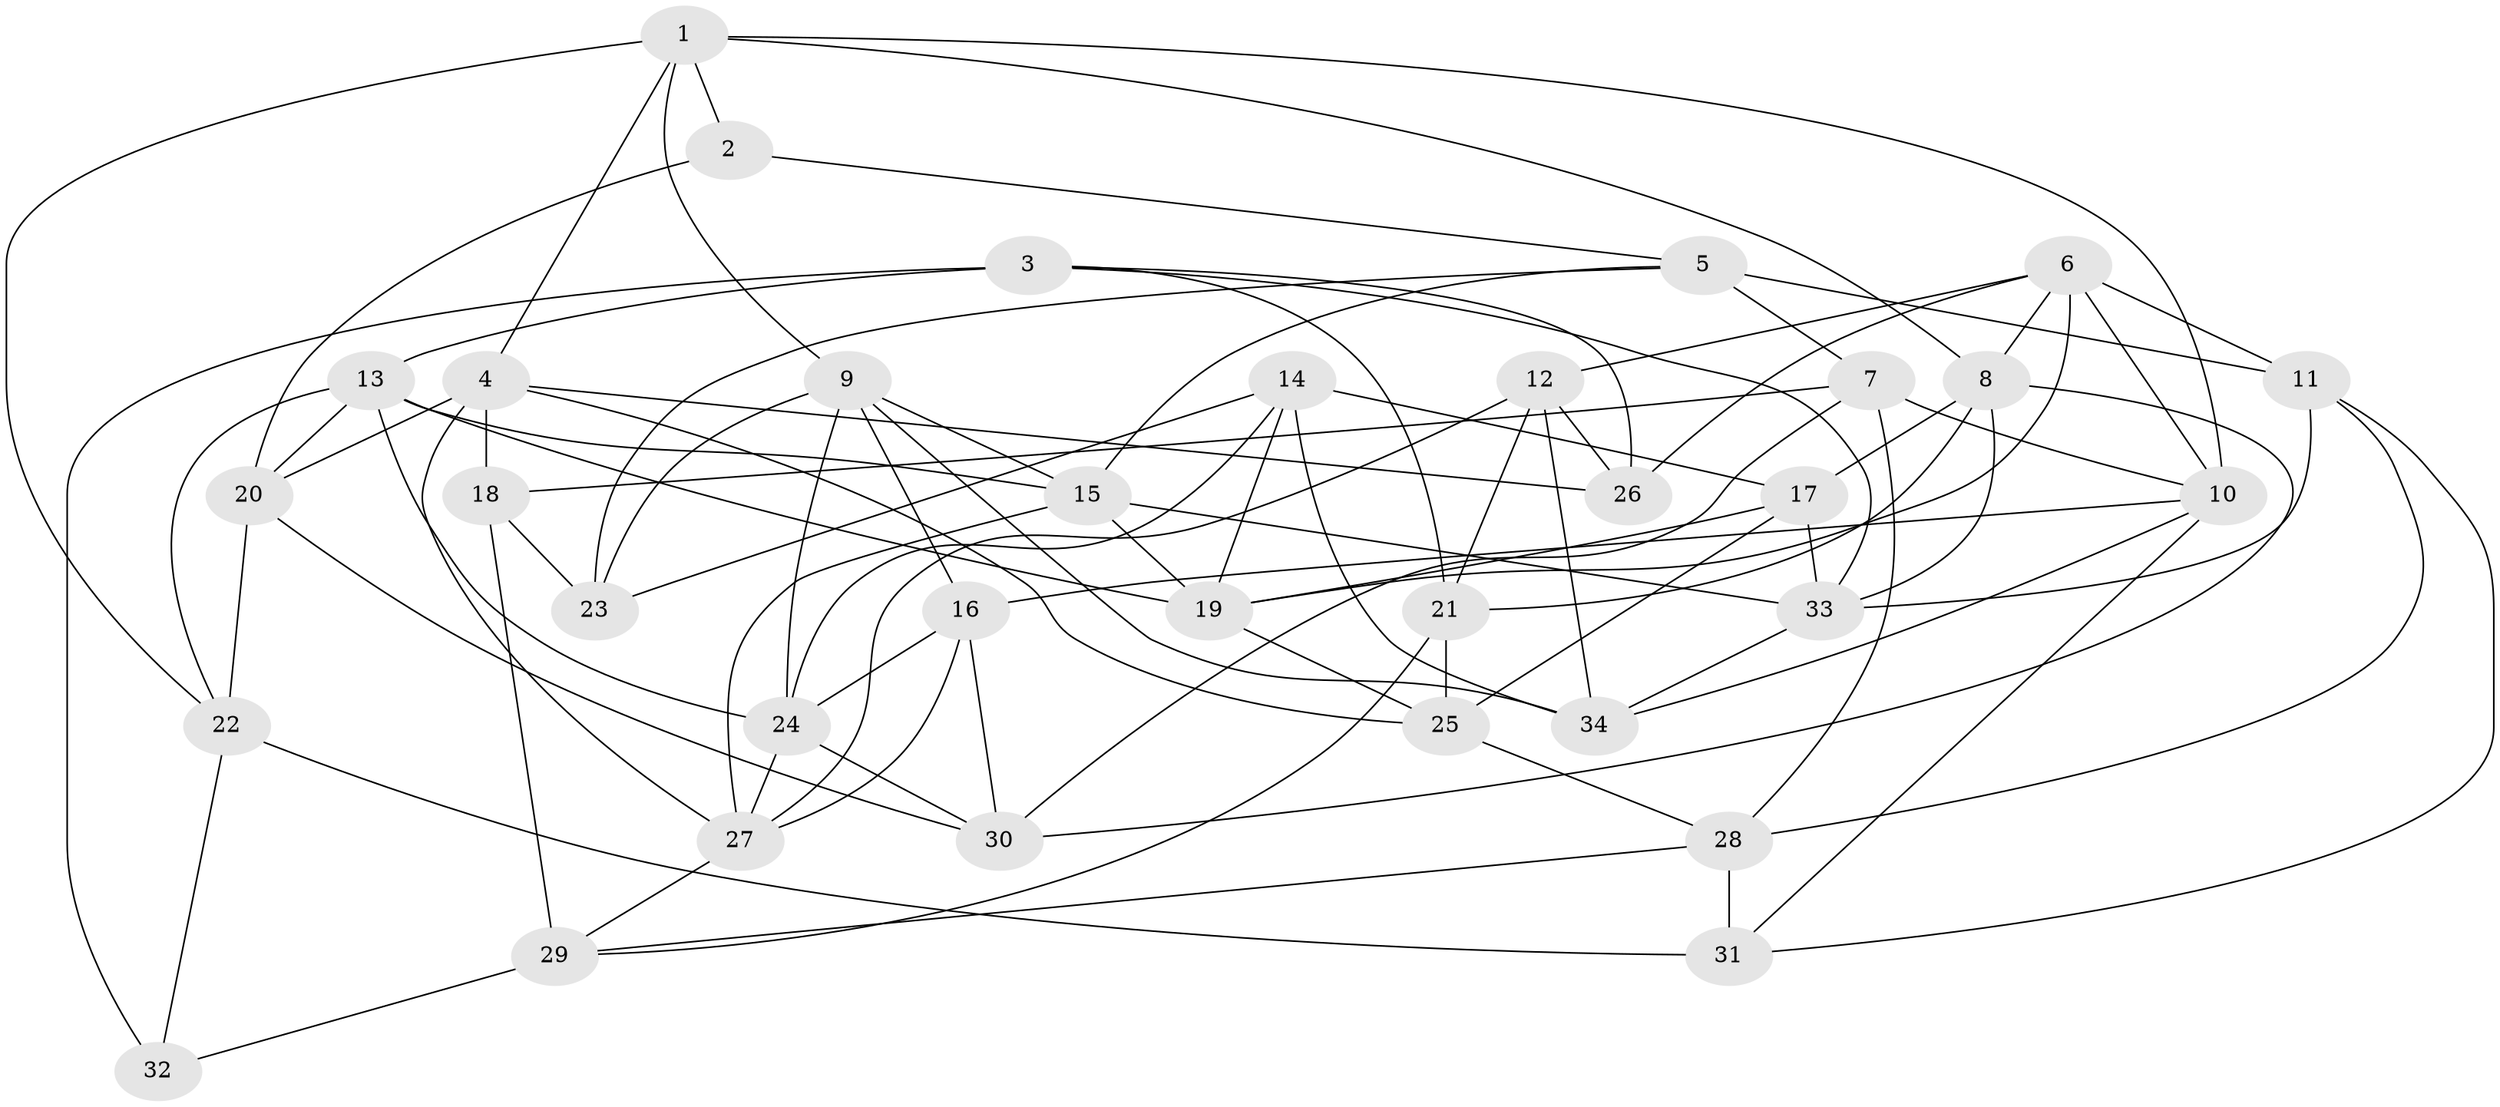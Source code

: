 // original degree distribution, {4: 1.0}
// Generated by graph-tools (version 1.1) at 2025/02/03/09/25 03:02:56]
// undirected, 34 vertices, 87 edges
graph export_dot {
graph [start="1"]
  node [color=gray90,style=filled];
  1;
  2;
  3;
  4;
  5;
  6;
  7;
  8;
  9;
  10;
  11;
  12;
  13;
  14;
  15;
  16;
  17;
  18;
  19;
  20;
  21;
  22;
  23;
  24;
  25;
  26;
  27;
  28;
  29;
  30;
  31;
  32;
  33;
  34;
  1 -- 2 [weight=1.0];
  1 -- 4 [weight=1.0];
  1 -- 8 [weight=1.0];
  1 -- 9 [weight=1.0];
  1 -- 10 [weight=1.0];
  1 -- 22 [weight=1.0];
  2 -- 5 [weight=1.0];
  2 -- 20 [weight=2.0];
  3 -- 13 [weight=1.0];
  3 -- 21 [weight=1.0];
  3 -- 26 [weight=1.0];
  3 -- 32 [weight=2.0];
  3 -- 33 [weight=1.0];
  4 -- 18 [weight=1.0];
  4 -- 20 [weight=1.0];
  4 -- 25 [weight=1.0];
  4 -- 26 [weight=1.0];
  4 -- 27 [weight=1.0];
  5 -- 7 [weight=1.0];
  5 -- 11 [weight=2.0];
  5 -- 15 [weight=1.0];
  5 -- 23 [weight=1.0];
  6 -- 8 [weight=1.0];
  6 -- 10 [weight=1.0];
  6 -- 11 [weight=1.0];
  6 -- 12 [weight=1.0];
  6 -- 19 [weight=1.0];
  6 -- 26 [weight=1.0];
  7 -- 10 [weight=1.0];
  7 -- 18 [weight=2.0];
  7 -- 28 [weight=1.0];
  7 -- 30 [weight=1.0];
  8 -- 17 [weight=1.0];
  8 -- 21 [weight=1.0];
  8 -- 30 [weight=1.0];
  8 -- 33 [weight=1.0];
  9 -- 15 [weight=1.0];
  9 -- 16 [weight=1.0];
  9 -- 23 [weight=1.0];
  9 -- 24 [weight=1.0];
  9 -- 34 [weight=1.0];
  10 -- 16 [weight=1.0];
  10 -- 31 [weight=1.0];
  10 -- 34 [weight=1.0];
  11 -- 28 [weight=1.0];
  11 -- 31 [weight=1.0];
  11 -- 33 [weight=1.0];
  12 -- 21 [weight=1.0];
  12 -- 26 [weight=1.0];
  12 -- 27 [weight=1.0];
  12 -- 34 [weight=2.0];
  13 -- 15 [weight=1.0];
  13 -- 19 [weight=1.0];
  13 -- 20 [weight=1.0];
  13 -- 22 [weight=1.0];
  13 -- 24 [weight=1.0];
  14 -- 17 [weight=2.0];
  14 -- 19 [weight=1.0];
  14 -- 23 [weight=1.0];
  14 -- 24 [weight=1.0];
  14 -- 34 [weight=1.0];
  15 -- 19 [weight=1.0];
  15 -- 27 [weight=1.0];
  15 -- 33 [weight=1.0];
  16 -- 24 [weight=1.0];
  16 -- 27 [weight=1.0];
  16 -- 30 [weight=2.0];
  17 -- 19 [weight=1.0];
  17 -- 25 [weight=1.0];
  17 -- 33 [weight=1.0];
  18 -- 23 [weight=1.0];
  18 -- 29 [weight=2.0];
  19 -- 25 [weight=1.0];
  20 -- 22 [weight=1.0];
  20 -- 30 [weight=1.0];
  21 -- 25 [weight=2.0];
  21 -- 29 [weight=1.0];
  22 -- 31 [weight=2.0];
  22 -- 32 [weight=1.0];
  24 -- 27 [weight=1.0];
  24 -- 30 [weight=1.0];
  25 -- 28 [weight=1.0];
  27 -- 29 [weight=1.0];
  28 -- 29 [weight=1.0];
  28 -- 31 [weight=2.0];
  29 -- 32 [weight=1.0];
  33 -- 34 [weight=1.0];
}
